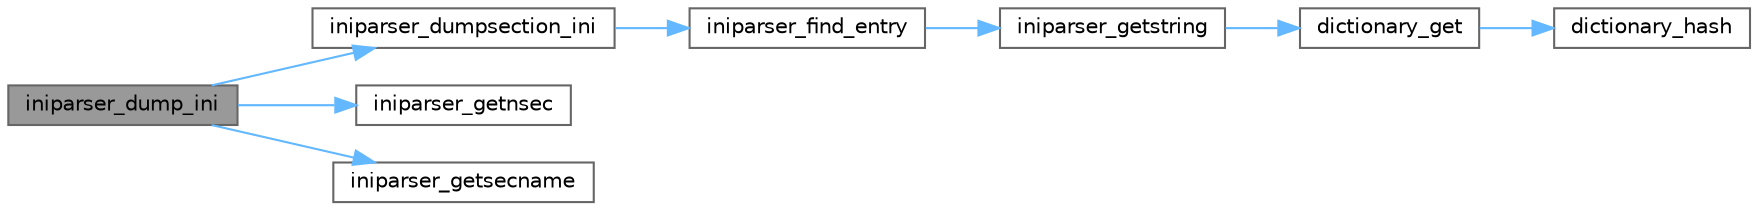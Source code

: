 digraph "iniparser_dump_ini"
{
 // LATEX_PDF_SIZE
  bgcolor="transparent";
  edge [fontname=Helvetica,fontsize=10,labelfontname=Helvetica,labelfontsize=10];
  node [fontname=Helvetica,fontsize=10,shape=box,height=0.2,width=0.4];
  rankdir="LR";
  Node1 [label="iniparser_dump_ini",height=0.2,width=0.4,color="gray40", fillcolor="grey60", style="filled", fontcolor="black",tooltip="Save a dictionary to a loadable ini file"];
  Node1 -> Node2 [color="steelblue1",style="solid"];
  Node2 [label="iniparser_dumpsection_ini",height=0.2,width=0.4,color="grey40", fillcolor="white", style="filled",URL="$iniparser_8c.html#a790111c03777a5377712b5ea78431637",tooltip="Save a dictionary section to a loadable ini file"];
  Node2 -> Node3 [color="steelblue1",style="solid"];
  Node3 [label="iniparser_find_entry",height=0.2,width=0.4,color="grey40", fillcolor="white", style="filled",URL="$iniparser_8c.html#acd872a1e8c56f23a79ab2f2f7a26a7ac",tooltip="Finds out if a given entry exists in a dictionary"];
  Node3 -> Node4 [color="steelblue1",style="solid"];
  Node4 [label="iniparser_getstring",height=0.2,width=0.4,color="grey40", fillcolor="white", style="filled",URL="$iniparser_8c.html#afe3c33831c0f1e812e1fbcba8cc7a44c",tooltip="Get the string associated to a key"];
  Node4 -> Node5 [color="steelblue1",style="solid"];
  Node5 [label="dictionary_get",height=0.2,width=0.4,color="grey40", fillcolor="white", style="filled",URL="$dictionary_8c.html#a86fa2720a18cb6a348567613e065029b",tooltip="Get a value from a dictionary."];
  Node5 -> Node6 [color="steelblue1",style="solid"];
  Node6 [label="dictionary_hash",height=0.2,width=0.4,color="grey40", fillcolor="white", style="filled",URL="$dictionary_8c.html#a7c1ef0a729e668d1e8d6a7e774feaf2e",tooltip="Compute the hash key for a string."];
  Node1 -> Node7 [color="steelblue1",style="solid"];
  Node7 [label="iniparser_getnsec",height=0.2,width=0.4,color="grey40", fillcolor="white", style="filled",URL="$iniparser_8c.html#ad2a00b86e48c9ce0a730e3f7057f541e",tooltip="Get number of sections in a dictionary"];
  Node1 -> Node8 [color="steelblue1",style="solid"];
  Node8 [label="iniparser_getsecname",height=0.2,width=0.4,color="grey40", fillcolor="white", style="filled",URL="$iniparser_8c.html#a61b69d1e6ed5e11d9ca7e4809a4f94d6",tooltip="Get name for section n in a dictionary."];
}

